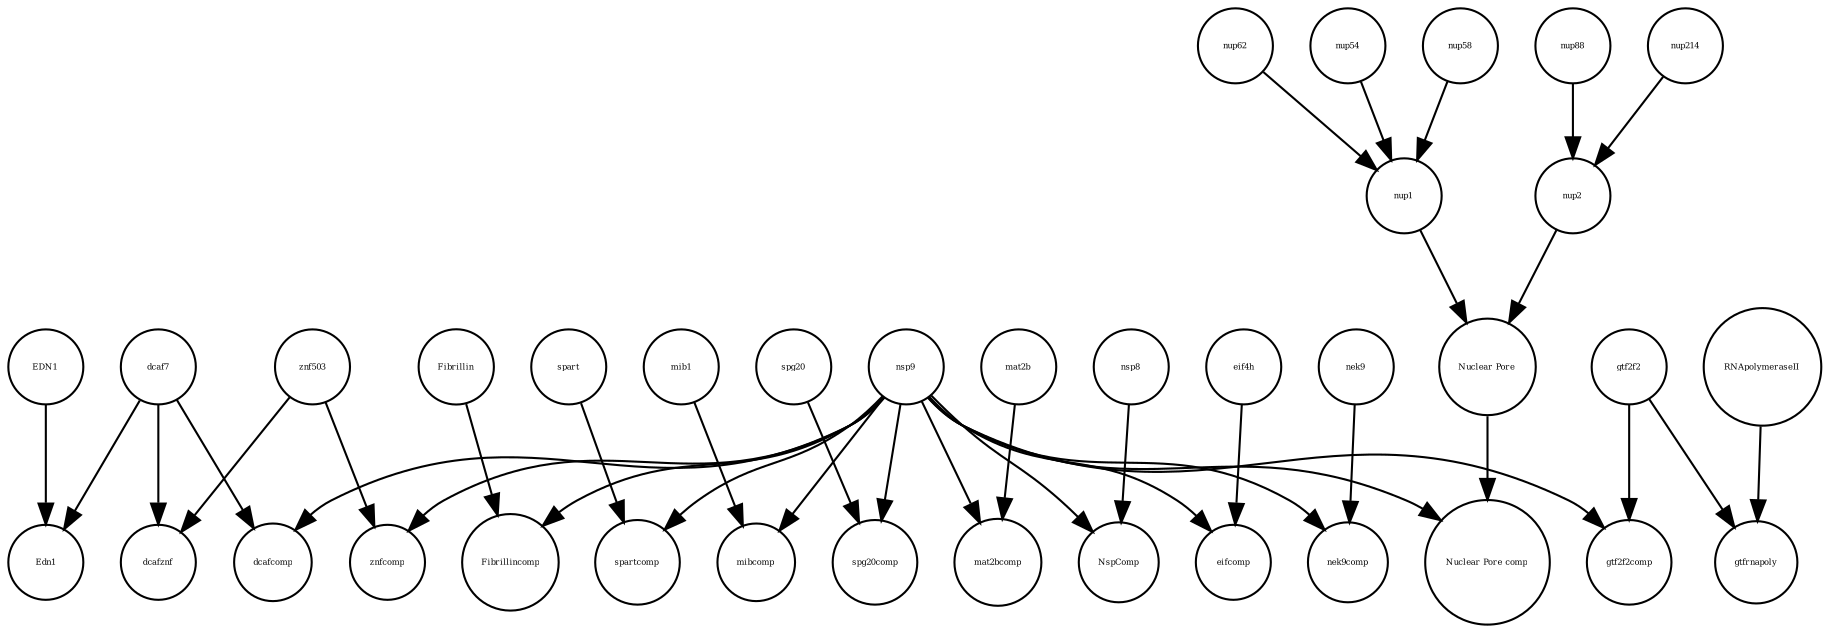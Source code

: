 strict digraph  {
Fibrillin [annotation="", bipartite=0, cls=complex, fontsize=4, label=Fibrillin, shape=circle];
dcaf7 [annotation=urn_miriam_uniprot_P61962, bipartite=0, cls=macromolecule, fontsize=4, label=dcaf7, shape=circle];
RNApolymeraseII [annotation=urn_miriam_uniprot_P30876, bipartite=0, cls=macromolecule, fontsize=4, label=RNApolymeraseII, shape=circle];
EDN1 [annotation="", bipartite=0, cls="nucleic acid feature", fontsize=4, label=EDN1, shape=circle];
dcafcomp [annotation="", bipartite=0, cls=complex, fontsize=4, label=dcafcomp, shape=circle];
spart [annotation=urn_miriam_uniprot_Q8N0X7, bipartite=0, cls=macromolecule, fontsize=4, label=spart, shape=circle];
dcafznf [annotation="", bipartite=0, cls=complex, fontsize=4, label=dcafznf, shape=circle];
nsp9 [annotation=urn_miriam_uniprot_P0DTD1, bipartite=0, cls=macromolecule, fontsize=4, label=nsp9, shape=circle];
spartcomp [annotation="", bipartite=0, cls=complex, fontsize=4, label=spartcomp, shape=circle];
mat2b [annotation=urn_miriam_uniprot_Q9NZL9, bipartite=0, cls=macromolecule, fontsize=4, label=mat2b, shape=circle];
nup1 [annotation="", bipartite=0, cls=complex, fontsize=4, label=nup1, shape=circle];
nsp8 [annotation=urn_miriam_uniprot_P0DTD1, bipartite=0, cls=macromolecule, fontsize=4, label=nsp8, shape=circle];
nup62 [annotation=urn_miriam_uniprot_P37198, bipartite=0, cls=macromolecule, fontsize=4, label=nup62, shape=circle];
znfcomp [annotation="", bipartite=0, cls=complex, fontsize=4, label=znfcomp, shape=circle];
Edn1 [annotation="", bipartite=0, cls="nucleic acid feature", fontsize=4, label=Edn1, shape=circle];
gtf2f2 [annotation=urn_miriam_uniprot_P13984, bipartite=0, cls=macromolecule, fontsize=4, label=gtf2f2, shape=circle];
mibcomp [annotation="", bipartite=0, cls=complex, fontsize=4, label=mibcomp, shape=circle];
mib1 [annotation=urn_miriam_uniprot_Q86YT6, bipartite=0, cls=macromolecule, fontsize=4, label=mib1, shape=circle];
spg20comp [annotation="", bipartite=0, cls=complex, fontsize=4, label=spg20comp, shape=circle];
eif4h [annotation=urn_miriam_uniprot_Q15056, bipartite=0, cls=macromolecule, fontsize=4, label=eif4h, shape=circle];
nup214 [annotation=urn_miriam_uniprot_P35658, bipartite=0, cls=macromolecule, fontsize=4, label=nup214, shape=circle];
mat2bcomp [annotation="", bipartite=0, cls=complex, fontsize=4, label=mat2bcomp, shape=circle];
znf503 [annotation=urn_miriam_uniprot_Q96F45, bipartite=0, cls=macromolecule, fontsize=4, label=znf503, shape=circle];
spg20 [annotation="", bipartite=0, cls=macromolecule, fontsize=4, label=spg20, shape=circle];
nek9 [annotation=urn_miriam_uniprot_Q8TD19, bipartite=0, cls=macromolecule, fontsize=4, label=nek9, shape=circle];
nup54 [annotation=urn_miriam_uniprot_Q7Z3B4, bipartite=0, cls=macromolecule, fontsize=4, label=nup54, shape=circle];
nup88 [annotation=urn_miriam_uniprot_Q99567, bipartite=0, cls=macromolecule, fontsize=4, label=nup88, shape=circle];
NspComp [annotation="", bipartite=0, cls=complex, fontsize=4, label=NspComp, shape=circle];
Fibrillincomp [annotation="", bipartite=0, cls=complex, fontsize=4, label=Fibrillincomp, shape=circle];
eifcomp [annotation="", bipartite=0, cls=complex, fontsize=4, label=eifcomp, shape=circle];
gtfrnapoly [annotation="", bipartite=0, cls=complex, fontsize=4, label=gtfrnapoly, shape=circle];
"Nuclear Pore" [annotation="", bipartite=0, cls=complex, fontsize=4, label="Nuclear Pore", shape=circle];
nup58 [annotation=urn_miriam_uniprot_Q9BVL2, bipartite=0, cls=macromolecule, fontsize=4, label=nup58, shape=circle];
gtf2f2comp [annotation="", bipartite=0, cls=complex, fontsize=4, label=gtf2f2comp, shape=circle];
nek9comp [annotation="", bipartite=0, cls=complex, fontsize=4, label=nek9comp, shape=circle];
nup2 [annotation="", bipartite=0, cls=complex, fontsize=4, label=nup2, shape=circle];
"Nuclear Pore comp" [annotation="", bipartite=0, cls=complex, fontsize=4, label="Nuclear Pore comp", shape=circle];
Fibrillin -> Fibrillincomp  [annotation="", interaction_type=production];
dcaf7 -> dcafznf  [annotation="", interaction_type=production];
dcaf7 -> Edn1  [annotation=urn_miriam_pubmed_27880803, interaction_type=catalysis];
dcaf7 -> dcafcomp  [annotation="", interaction_type=production];
RNApolymeraseII -> gtfrnapoly  [annotation="", interaction_type=production];
EDN1 -> Edn1  [annotation="", interaction_type=production];
spart -> spartcomp  [annotation="", interaction_type=production];
nsp9 -> spartcomp  [annotation="", interaction_type=production];
nsp9 -> eifcomp  [annotation="", interaction_type=production];
nsp9 -> spg20comp  [annotation="", interaction_type=production];
nsp9 -> gtf2f2comp  [annotation="", interaction_type=production];
nsp9 -> "Nuclear Pore comp"  [annotation="", interaction_type=production];
nsp9 -> NspComp  [annotation="", interaction_type=production];
nsp9 -> Fibrillincomp  [annotation="", interaction_type=production];
nsp9 -> mat2bcomp  [annotation="", interaction_type=production];
nsp9 -> nek9comp  [annotation="", interaction_type=production];
nsp9 -> znfcomp  [annotation="", interaction_type=production];
nsp9 -> mibcomp  [annotation="", interaction_type=production];
nsp9 -> dcafcomp  [annotation="", interaction_type=production];
mat2b -> mat2bcomp  [annotation="", interaction_type=production];
nup1 -> "Nuclear Pore"  [annotation="", interaction_type=production];
nsp8 -> NspComp  [annotation="", interaction_type=production];
nup62 -> nup1  [annotation="", interaction_type=production];
gtf2f2 -> gtf2f2comp  [annotation="", interaction_type=production];
gtf2f2 -> gtfrnapoly  [annotation="", interaction_type=production];
mib1 -> mibcomp  [annotation="", interaction_type=production];
eif4h -> eifcomp  [annotation="", interaction_type=production];
nup214 -> nup2  [annotation="", interaction_type=production];
znf503 -> dcafznf  [annotation="", interaction_type=production];
znf503 -> znfcomp  [annotation="", interaction_type=production];
spg20 -> spg20comp  [annotation="", interaction_type=production];
nek9 -> nek9comp  [annotation="", interaction_type=production];
nup54 -> nup1  [annotation="", interaction_type=production];
nup88 -> nup2  [annotation="", interaction_type=production];
"Nuclear Pore" -> "Nuclear Pore comp"  [annotation="", interaction_type=production];
nup58 -> nup1  [annotation="", interaction_type=production];
nup2 -> "Nuclear Pore"  [annotation="", interaction_type=production];
}
